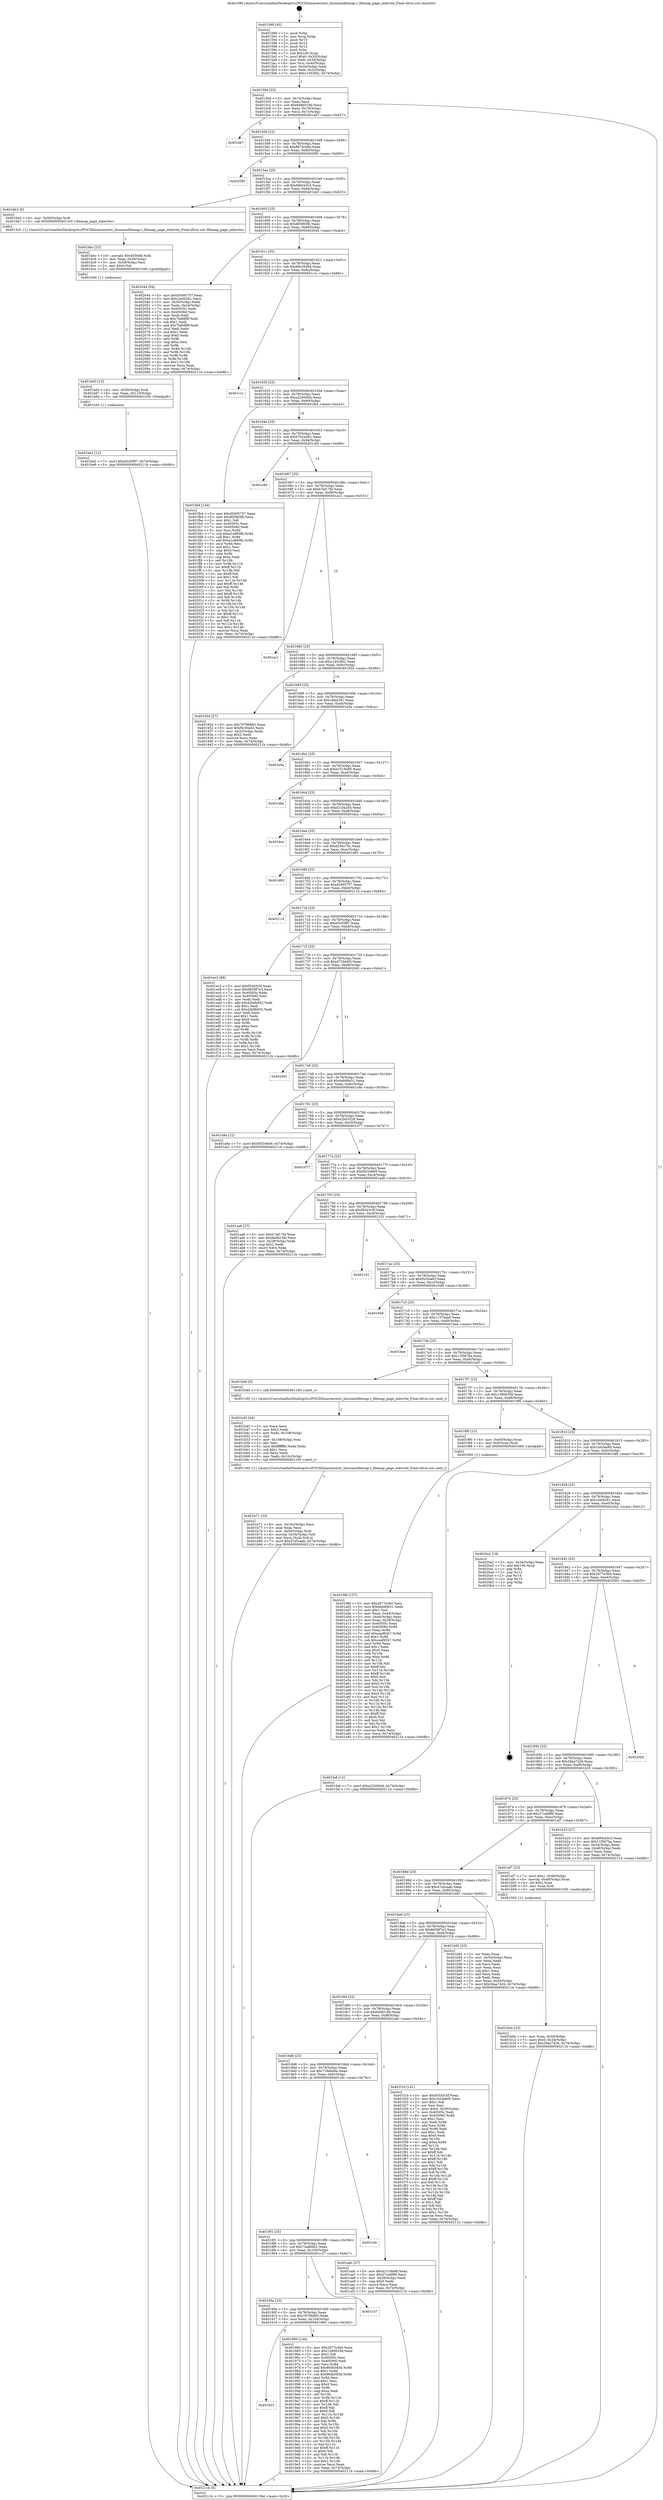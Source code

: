 digraph "0x401590" {
  label = "0x401590 (/mnt/c/Users/mathe/Desktop/tcc/POCII/binaries/extr_linuxmmfilemap.c_filemap_page_mkwrite_Final-ollvm.out::main(0))"
  labelloc = "t"
  node[shape=record]

  Entry [label="",width=0.3,height=0.3,shape=circle,fillcolor=black,style=filled]
  "0x4015bd" [label="{
     0x4015bd [23]\l
     | [instrs]\l
     &nbsp;&nbsp;0x4015bd \<+3\>: mov -0x74(%rbp),%eax\l
     &nbsp;&nbsp;0x4015c0 \<+2\>: mov %eax,%ecx\l
     &nbsp;&nbsp;0x4015c2 \<+6\>: sub $0x848b019d,%ecx\l
     &nbsp;&nbsp;0x4015c8 \<+3\>: mov %eax,-0x78(%rbp)\l
     &nbsp;&nbsp;0x4015cb \<+3\>: mov %ecx,-0x7c(%rbp)\l
     &nbsp;&nbsp;0x4015ce \<+6\>: je 0000000000401eb7 \<main+0x927\>\l
  }"]
  "0x401eb7" [label="{
     0x401eb7\l
  }", style=dashed]
  "0x4015d4" [label="{
     0x4015d4 [22]\l
     | [instrs]\l
     &nbsp;&nbsp;0x4015d4 \<+5\>: jmp 00000000004015d9 \<main+0x49\>\l
     &nbsp;&nbsp;0x4015d9 \<+3\>: mov -0x78(%rbp),%eax\l
     &nbsp;&nbsp;0x4015dc \<+5\>: sub $0x8674c06e,%eax\l
     &nbsp;&nbsp;0x4015e1 \<+3\>: mov %eax,-0x80(%rbp)\l
     &nbsp;&nbsp;0x4015e4 \<+6\>: je 00000000004020f0 \<main+0xb60\>\l
  }"]
  Exit [label="",width=0.3,height=0.3,shape=circle,fillcolor=black,style=filled,peripheries=2]
  "0x4020f0" [label="{
     0x4020f0\l
  }", style=dashed]
  "0x4015ea" [label="{
     0x4015ea [25]\l
     | [instrs]\l
     &nbsp;&nbsp;0x4015ea \<+5\>: jmp 00000000004015ef \<main+0x5f\>\l
     &nbsp;&nbsp;0x4015ef \<+3\>: mov -0x78(%rbp),%eax\l
     &nbsp;&nbsp;0x4015f2 \<+5\>: sub $0x890cb5c3,%eax\l
     &nbsp;&nbsp;0x4015f7 \<+6\>: mov %eax,-0x84(%rbp)\l
     &nbsp;&nbsp;0x4015fd \<+6\>: je 0000000000401bb3 \<main+0x623\>\l
  }"]
  "0x401be2" [label="{
     0x401be2 [12]\l
     | [instrs]\l
     &nbsp;&nbsp;0x401be2 \<+7\>: movl $0xd5cf3f97,-0x74(%rbp)\l
     &nbsp;&nbsp;0x401be9 \<+5\>: jmp 000000000040211b \<main+0xb8b\>\l
  }"]
  "0x401bb3" [label="{
     0x401bb3 [9]\l
     | [instrs]\l
     &nbsp;&nbsp;0x401bb3 \<+4\>: mov -0x50(%rbp),%rdi\l
     &nbsp;&nbsp;0x401bb7 \<+5\>: call 00000000004013c0 \<filemap_page_mkwrite\>\l
     | [calls]\l
     &nbsp;&nbsp;0x4013c0 \{1\} (/mnt/c/Users/mathe/Desktop/tcc/POCII/binaries/extr_linuxmmfilemap.c_filemap_page_mkwrite_Final-ollvm.out::filemap_page_mkwrite)\l
  }"]
  "0x401603" [label="{
     0x401603 [25]\l
     | [instrs]\l
     &nbsp;&nbsp;0x401603 \<+5\>: jmp 0000000000401608 \<main+0x78\>\l
     &nbsp;&nbsp;0x401608 \<+3\>: mov -0x78(%rbp),%eax\l
     &nbsp;&nbsp;0x40160b \<+5\>: sub $0x8f3983fb,%eax\l
     &nbsp;&nbsp;0x401610 \<+6\>: mov %eax,-0x88(%rbp)\l
     &nbsp;&nbsp;0x401616 \<+6\>: je 0000000000402044 \<main+0xab4\>\l
  }"]
  "0x401bd3" [label="{
     0x401bd3 [15]\l
     | [instrs]\l
     &nbsp;&nbsp;0x401bd3 \<+4\>: mov -0x50(%rbp),%rdi\l
     &nbsp;&nbsp;0x401bd7 \<+6\>: mov %eax,-0x110(%rbp)\l
     &nbsp;&nbsp;0x401bdd \<+5\>: call 0000000000401030 \<free@plt\>\l
     | [calls]\l
     &nbsp;&nbsp;0x401030 \{1\} (unknown)\l
  }"]
  "0x402044" [label="{
     0x402044 [94]\l
     | [instrs]\l
     &nbsp;&nbsp;0x402044 \<+5\>: mov $0xd5495757,%eax\l
     &nbsp;&nbsp;0x402049 \<+5\>: mov $0x1eef42b1,%ecx\l
     &nbsp;&nbsp;0x40204e \<+3\>: mov -0x30(%rbp),%edx\l
     &nbsp;&nbsp;0x402051 \<+3\>: mov %edx,-0x24(%rbp)\l
     &nbsp;&nbsp;0x402054 \<+7\>: mov 0x40505c,%edx\l
     &nbsp;&nbsp;0x40205b \<+7\>: mov 0x405060,%esi\l
     &nbsp;&nbsp;0x402062 \<+2\>: mov %edx,%edi\l
     &nbsp;&nbsp;0x402064 \<+6\>: sub $0x7fa9df9f,%edi\l
     &nbsp;&nbsp;0x40206a \<+3\>: sub $0x1,%edi\l
     &nbsp;&nbsp;0x40206d \<+6\>: add $0x7fa9df9f,%edi\l
     &nbsp;&nbsp;0x402073 \<+3\>: imul %edi,%edx\l
     &nbsp;&nbsp;0x402076 \<+3\>: and $0x1,%edx\l
     &nbsp;&nbsp;0x402079 \<+3\>: cmp $0x0,%edx\l
     &nbsp;&nbsp;0x40207c \<+4\>: sete %r8b\l
     &nbsp;&nbsp;0x402080 \<+3\>: cmp $0xa,%esi\l
     &nbsp;&nbsp;0x402083 \<+4\>: setl %r9b\l
     &nbsp;&nbsp;0x402087 \<+3\>: mov %r8b,%r10b\l
     &nbsp;&nbsp;0x40208a \<+3\>: and %r9b,%r10b\l
     &nbsp;&nbsp;0x40208d \<+3\>: xor %r9b,%r8b\l
     &nbsp;&nbsp;0x402090 \<+3\>: or %r8b,%r10b\l
     &nbsp;&nbsp;0x402093 \<+4\>: test $0x1,%r10b\l
     &nbsp;&nbsp;0x402097 \<+3\>: cmovne %ecx,%eax\l
     &nbsp;&nbsp;0x40209a \<+3\>: mov %eax,-0x74(%rbp)\l
     &nbsp;&nbsp;0x40209d \<+5\>: jmp 000000000040211b \<main+0xb8b\>\l
  }"]
  "0x40161c" [label="{
     0x40161c [25]\l
     | [instrs]\l
     &nbsp;&nbsp;0x40161c \<+5\>: jmp 0000000000401621 \<main+0x91\>\l
     &nbsp;&nbsp;0x401621 \<+3\>: mov -0x78(%rbp),%eax\l
     &nbsp;&nbsp;0x401624 \<+5\>: sub $0x99c39494,%eax\l
     &nbsp;&nbsp;0x401629 \<+6\>: mov %eax,-0x8c(%rbp)\l
     &nbsp;&nbsp;0x40162f \<+6\>: je 0000000000401c1c \<main+0x68c\>\l
  }"]
  "0x401bbc" [label="{
     0x401bbc [23]\l
     | [instrs]\l
     &nbsp;&nbsp;0x401bbc \<+10\>: movabs $0x4030d6,%rdi\l
     &nbsp;&nbsp;0x401bc6 \<+3\>: mov %eax,-0x58(%rbp)\l
     &nbsp;&nbsp;0x401bc9 \<+3\>: mov -0x58(%rbp),%esi\l
     &nbsp;&nbsp;0x401bcc \<+2\>: mov $0x0,%al\l
     &nbsp;&nbsp;0x401bce \<+5\>: call 0000000000401040 \<printf@plt\>\l
     | [calls]\l
     &nbsp;&nbsp;0x401040 \{1\} (unknown)\l
  }"]
  "0x401c1c" [label="{
     0x401c1c\l
  }", style=dashed]
  "0x401635" [label="{
     0x401635 [25]\l
     | [instrs]\l
     &nbsp;&nbsp;0x401635 \<+5\>: jmp 000000000040163a \<main+0xaa\>\l
     &nbsp;&nbsp;0x40163a \<+3\>: mov -0x78(%rbp),%eax\l
     &nbsp;&nbsp;0x40163d \<+5\>: sub $0xa22000d4,%eax\l
     &nbsp;&nbsp;0x401642 \<+6\>: mov %eax,-0x90(%rbp)\l
     &nbsp;&nbsp;0x401648 \<+6\>: je 0000000000401fb4 \<main+0xa24\>\l
  }"]
  "0x401b71" [label="{
     0x401b71 [33]\l
     | [instrs]\l
     &nbsp;&nbsp;0x401b71 \<+6\>: mov -0x10c(%rbp),%ecx\l
     &nbsp;&nbsp;0x401b77 \<+3\>: imul %eax,%ecx\l
     &nbsp;&nbsp;0x401b7a \<+4\>: mov -0x50(%rbp),%rdi\l
     &nbsp;&nbsp;0x401b7e \<+4\>: movslq -0x54(%rbp),%r8\l
     &nbsp;&nbsp;0x401b82 \<+4\>: mov %ecx,(%rdi,%r8,4)\l
     &nbsp;&nbsp;0x401b86 \<+7\>: movl $0x47a5caab,-0x74(%rbp)\l
     &nbsp;&nbsp;0x401b8d \<+5\>: jmp 000000000040211b \<main+0xb8b\>\l
  }"]
  "0x401fb4" [label="{
     0x401fb4 [144]\l
     | [instrs]\l
     &nbsp;&nbsp;0x401fb4 \<+5\>: mov $0xd5495757,%eax\l
     &nbsp;&nbsp;0x401fb9 \<+5\>: mov $0x8f3983fb,%ecx\l
     &nbsp;&nbsp;0x401fbe \<+2\>: mov $0x1,%dl\l
     &nbsp;&nbsp;0x401fc0 \<+7\>: mov 0x40505c,%esi\l
     &nbsp;&nbsp;0x401fc7 \<+7\>: mov 0x405060,%edi\l
     &nbsp;&nbsp;0x401fce \<+3\>: mov %esi,%r8d\l
     &nbsp;&nbsp;0x401fd1 \<+7\>: sub $0xa1e880fb,%r8d\l
     &nbsp;&nbsp;0x401fd8 \<+4\>: sub $0x1,%r8d\l
     &nbsp;&nbsp;0x401fdc \<+7\>: add $0xa1e880fb,%r8d\l
     &nbsp;&nbsp;0x401fe3 \<+4\>: imul %r8d,%esi\l
     &nbsp;&nbsp;0x401fe7 \<+3\>: and $0x1,%esi\l
     &nbsp;&nbsp;0x401fea \<+3\>: cmp $0x0,%esi\l
     &nbsp;&nbsp;0x401fed \<+4\>: sete %r9b\l
     &nbsp;&nbsp;0x401ff1 \<+3\>: cmp $0xa,%edi\l
     &nbsp;&nbsp;0x401ff4 \<+4\>: setl %r10b\l
     &nbsp;&nbsp;0x401ff8 \<+3\>: mov %r9b,%r11b\l
     &nbsp;&nbsp;0x401ffb \<+4\>: xor $0xff,%r11b\l
     &nbsp;&nbsp;0x401fff \<+3\>: mov %r10b,%bl\l
     &nbsp;&nbsp;0x402002 \<+3\>: xor $0xff,%bl\l
     &nbsp;&nbsp;0x402005 \<+3\>: xor $0x1,%dl\l
     &nbsp;&nbsp;0x402008 \<+3\>: mov %r11b,%r14b\l
     &nbsp;&nbsp;0x40200b \<+4\>: and $0xff,%r14b\l
     &nbsp;&nbsp;0x40200f \<+3\>: and %dl,%r9b\l
     &nbsp;&nbsp;0x402012 \<+3\>: mov %bl,%r15b\l
     &nbsp;&nbsp;0x402015 \<+4\>: and $0xff,%r15b\l
     &nbsp;&nbsp;0x402019 \<+3\>: and %dl,%r10b\l
     &nbsp;&nbsp;0x40201c \<+3\>: or %r9b,%r14b\l
     &nbsp;&nbsp;0x40201f \<+3\>: or %r10b,%r15b\l
     &nbsp;&nbsp;0x402022 \<+3\>: xor %r15b,%r14b\l
     &nbsp;&nbsp;0x402025 \<+3\>: or %bl,%r11b\l
     &nbsp;&nbsp;0x402028 \<+4\>: xor $0xff,%r11b\l
     &nbsp;&nbsp;0x40202c \<+3\>: or $0x1,%dl\l
     &nbsp;&nbsp;0x40202f \<+3\>: and %dl,%r11b\l
     &nbsp;&nbsp;0x402032 \<+3\>: or %r11b,%r14b\l
     &nbsp;&nbsp;0x402035 \<+4\>: test $0x1,%r14b\l
     &nbsp;&nbsp;0x402039 \<+3\>: cmovne %ecx,%eax\l
     &nbsp;&nbsp;0x40203c \<+3\>: mov %eax,-0x74(%rbp)\l
     &nbsp;&nbsp;0x40203f \<+5\>: jmp 000000000040211b \<main+0xb8b\>\l
  }"]
  "0x40164e" [label="{
     0x40164e [25]\l
     | [instrs]\l
     &nbsp;&nbsp;0x40164e \<+5\>: jmp 0000000000401653 \<main+0xc3\>\l
     &nbsp;&nbsp;0x401653 \<+3\>: mov -0x78(%rbp),%eax\l
     &nbsp;&nbsp;0x401656 \<+5\>: sub $0xb762a062,%eax\l
     &nbsp;&nbsp;0x40165b \<+6\>: mov %eax,-0x94(%rbp)\l
     &nbsp;&nbsp;0x401661 \<+6\>: je 0000000000401c84 \<main+0x6f4\>\l
  }"]
  "0x401b45" [label="{
     0x401b45 [44]\l
     | [instrs]\l
     &nbsp;&nbsp;0x401b45 \<+2\>: xor %ecx,%ecx\l
     &nbsp;&nbsp;0x401b47 \<+5\>: mov $0x2,%edx\l
     &nbsp;&nbsp;0x401b4c \<+6\>: mov %edx,-0x108(%rbp)\l
     &nbsp;&nbsp;0x401b52 \<+1\>: cltd\l
     &nbsp;&nbsp;0x401b53 \<+6\>: mov -0x108(%rbp),%esi\l
     &nbsp;&nbsp;0x401b59 \<+2\>: idiv %esi\l
     &nbsp;&nbsp;0x401b5b \<+6\>: imul $0xfffffffe,%edx,%edx\l
     &nbsp;&nbsp;0x401b61 \<+3\>: sub $0x1,%ecx\l
     &nbsp;&nbsp;0x401b64 \<+2\>: sub %ecx,%edx\l
     &nbsp;&nbsp;0x401b66 \<+6\>: mov %edx,-0x10c(%rbp)\l
     &nbsp;&nbsp;0x401b6c \<+5\>: call 0000000000401160 \<next_i\>\l
     | [calls]\l
     &nbsp;&nbsp;0x401160 \{1\} (/mnt/c/Users/mathe/Desktop/tcc/POCII/binaries/extr_linuxmmfilemap.c_filemap_page_mkwrite_Final-ollvm.out::next_i)\l
  }"]
  "0x401c84" [label="{
     0x401c84\l
  }", style=dashed]
  "0x401667" [label="{
     0x401667 [25]\l
     | [instrs]\l
     &nbsp;&nbsp;0x401667 \<+5\>: jmp 000000000040166c \<main+0xdc\>\l
     &nbsp;&nbsp;0x40166c \<+3\>: mov -0x78(%rbp),%eax\l
     &nbsp;&nbsp;0x40166f \<+5\>: sub $0xb7af17fd,%eax\l
     &nbsp;&nbsp;0x401674 \<+6\>: mov %eax,-0x98(%rbp)\l
     &nbsp;&nbsp;0x40167a \<+6\>: je 0000000000401ac1 \<main+0x531\>\l
  }"]
  "0x401b0e" [label="{
     0x401b0e [23]\l
     | [instrs]\l
     &nbsp;&nbsp;0x401b0e \<+4\>: mov %rax,-0x50(%rbp)\l
     &nbsp;&nbsp;0x401b12 \<+7\>: movl $0x0,-0x54(%rbp)\l
     &nbsp;&nbsp;0x401b19 \<+7\>: movl $0x28aa7426,-0x74(%rbp)\l
     &nbsp;&nbsp;0x401b20 \<+5\>: jmp 000000000040211b \<main+0xb8b\>\l
  }"]
  "0x401ac1" [label="{
     0x401ac1\l
  }", style=dashed]
  "0x401680" [label="{
     0x401680 [25]\l
     | [instrs]\l
     &nbsp;&nbsp;0x401680 \<+5\>: jmp 0000000000401685 \<main+0xf5\>\l
     &nbsp;&nbsp;0x401685 \<+3\>: mov -0x78(%rbp),%eax\l
     &nbsp;&nbsp;0x401688 \<+5\>: sub $0xc1453fd2,%eax\l
     &nbsp;&nbsp;0x40168d \<+6\>: mov %eax,-0x9c(%rbp)\l
     &nbsp;&nbsp;0x401693 \<+6\>: je 000000000040192d \<main+0x39d\>\l
  }"]
  "0x4019fd" [label="{
     0x4019fd [157]\l
     | [instrs]\l
     &nbsp;&nbsp;0x4019fd \<+5\>: mov $0x2877e3b0,%ecx\l
     &nbsp;&nbsp;0x401a02 \<+5\>: mov $0xdeb90e51,%edx\l
     &nbsp;&nbsp;0x401a07 \<+3\>: mov $0x1,%sil\l
     &nbsp;&nbsp;0x401a0a \<+3\>: mov %eax,-0x44(%rbp)\l
     &nbsp;&nbsp;0x401a0d \<+3\>: mov -0x44(%rbp),%eax\l
     &nbsp;&nbsp;0x401a10 \<+3\>: mov %eax,-0x28(%rbp)\l
     &nbsp;&nbsp;0x401a13 \<+7\>: mov 0x40505c,%eax\l
     &nbsp;&nbsp;0x401a1a \<+8\>: mov 0x405060,%r8d\l
     &nbsp;&nbsp;0x401a22 \<+3\>: mov %eax,%r9d\l
     &nbsp;&nbsp;0x401a25 \<+7\>: add $0xceaf92b7,%r9d\l
     &nbsp;&nbsp;0x401a2c \<+4\>: sub $0x1,%r9d\l
     &nbsp;&nbsp;0x401a30 \<+7\>: sub $0xceaf92b7,%r9d\l
     &nbsp;&nbsp;0x401a37 \<+4\>: imul %r9d,%eax\l
     &nbsp;&nbsp;0x401a3b \<+3\>: and $0x1,%eax\l
     &nbsp;&nbsp;0x401a3e \<+3\>: cmp $0x0,%eax\l
     &nbsp;&nbsp;0x401a41 \<+4\>: sete %r10b\l
     &nbsp;&nbsp;0x401a45 \<+4\>: cmp $0xa,%r8d\l
     &nbsp;&nbsp;0x401a49 \<+4\>: setl %r11b\l
     &nbsp;&nbsp;0x401a4d \<+3\>: mov %r10b,%bl\l
     &nbsp;&nbsp;0x401a50 \<+3\>: xor $0xff,%bl\l
     &nbsp;&nbsp;0x401a53 \<+3\>: mov %r11b,%r14b\l
     &nbsp;&nbsp;0x401a56 \<+4\>: xor $0xff,%r14b\l
     &nbsp;&nbsp;0x401a5a \<+4\>: xor $0x0,%sil\l
     &nbsp;&nbsp;0x401a5e \<+3\>: mov %bl,%r15b\l
     &nbsp;&nbsp;0x401a61 \<+4\>: and $0x0,%r15b\l
     &nbsp;&nbsp;0x401a65 \<+3\>: and %sil,%r10b\l
     &nbsp;&nbsp;0x401a68 \<+3\>: mov %r14b,%r12b\l
     &nbsp;&nbsp;0x401a6b \<+4\>: and $0x0,%r12b\l
     &nbsp;&nbsp;0x401a6f \<+3\>: and %sil,%r11b\l
     &nbsp;&nbsp;0x401a72 \<+3\>: or %r10b,%r15b\l
     &nbsp;&nbsp;0x401a75 \<+3\>: or %r11b,%r12b\l
     &nbsp;&nbsp;0x401a78 \<+3\>: xor %r12b,%r15b\l
     &nbsp;&nbsp;0x401a7b \<+3\>: or %r14b,%bl\l
     &nbsp;&nbsp;0x401a7e \<+3\>: xor $0xff,%bl\l
     &nbsp;&nbsp;0x401a81 \<+4\>: or $0x0,%sil\l
     &nbsp;&nbsp;0x401a85 \<+3\>: and %sil,%bl\l
     &nbsp;&nbsp;0x401a88 \<+3\>: or %bl,%r15b\l
     &nbsp;&nbsp;0x401a8b \<+4\>: test $0x1,%r15b\l
     &nbsp;&nbsp;0x401a8f \<+3\>: cmovne %edx,%ecx\l
     &nbsp;&nbsp;0x401a92 \<+3\>: mov %ecx,-0x74(%rbp)\l
     &nbsp;&nbsp;0x401a95 \<+5\>: jmp 000000000040211b \<main+0xb8b\>\l
  }"]
  "0x40192d" [label="{
     0x40192d [27]\l
     | [instrs]\l
     &nbsp;&nbsp;0x40192d \<+5\>: mov $0x7979b883,%eax\l
     &nbsp;&nbsp;0x401932 \<+5\>: mov $0xf5c50a63,%ecx\l
     &nbsp;&nbsp;0x401937 \<+3\>: mov -0x2c(%rbp),%edx\l
     &nbsp;&nbsp;0x40193a \<+3\>: cmp $0x2,%edx\l
     &nbsp;&nbsp;0x40193d \<+3\>: cmovne %ecx,%eax\l
     &nbsp;&nbsp;0x401940 \<+3\>: mov %eax,-0x74(%rbp)\l
     &nbsp;&nbsp;0x401943 \<+5\>: jmp 000000000040211b \<main+0xb8b\>\l
  }"]
  "0x401699" [label="{
     0x401699 [25]\l
     | [instrs]\l
     &nbsp;&nbsp;0x401699 \<+5\>: jmp 000000000040169e \<main+0x10e\>\l
     &nbsp;&nbsp;0x40169e \<+3\>: mov -0x78(%rbp),%eax\l
     &nbsp;&nbsp;0x4016a1 \<+5\>: sub $0xc4fe4281,%eax\l
     &nbsp;&nbsp;0x4016a6 \<+6\>: mov %eax,-0xa0(%rbp)\l
     &nbsp;&nbsp;0x4016ac \<+6\>: je 0000000000401e5a \<main+0x8ca\>\l
  }"]
  "0x40211b" [label="{
     0x40211b [5]\l
     | [instrs]\l
     &nbsp;&nbsp;0x40211b \<+5\>: jmp 00000000004015bd \<main+0x2d\>\l
  }"]
  "0x401590" [label="{
     0x401590 [45]\l
     | [instrs]\l
     &nbsp;&nbsp;0x401590 \<+1\>: push %rbp\l
     &nbsp;&nbsp;0x401591 \<+3\>: mov %rsp,%rbp\l
     &nbsp;&nbsp;0x401594 \<+2\>: push %r15\l
     &nbsp;&nbsp;0x401596 \<+2\>: push %r14\l
     &nbsp;&nbsp;0x401598 \<+2\>: push %r12\l
     &nbsp;&nbsp;0x40159a \<+1\>: push %rbx\l
     &nbsp;&nbsp;0x40159b \<+7\>: sub $0x100,%rsp\l
     &nbsp;&nbsp;0x4015a2 \<+7\>: movl $0x0,-0x30(%rbp)\l
     &nbsp;&nbsp;0x4015a9 \<+3\>: mov %edi,-0x34(%rbp)\l
     &nbsp;&nbsp;0x4015ac \<+4\>: mov %rsi,-0x40(%rbp)\l
     &nbsp;&nbsp;0x4015b0 \<+3\>: mov -0x34(%rbp),%edi\l
     &nbsp;&nbsp;0x4015b3 \<+3\>: mov %edi,-0x2c(%rbp)\l
     &nbsp;&nbsp;0x4015b6 \<+7\>: movl $0xc1453fd2,-0x74(%rbp)\l
  }"]
  "0x401923" [label="{
     0x401923\l
  }", style=dashed]
  "0x401e5a" [label="{
     0x401e5a\l
  }", style=dashed]
  "0x4016b2" [label="{
     0x4016b2 [25]\l
     | [instrs]\l
     &nbsp;&nbsp;0x4016b2 \<+5\>: jmp 00000000004016b7 \<main+0x127\>\l
     &nbsp;&nbsp;0x4016b7 \<+3\>: mov -0x78(%rbp),%eax\l
     &nbsp;&nbsp;0x4016ba \<+5\>: sub $0xd1518a99,%eax\l
     &nbsp;&nbsp;0x4016bf \<+6\>: mov %eax,-0xa4(%rbp)\l
     &nbsp;&nbsp;0x4016c5 \<+6\>: je 0000000000401dbe \<main+0x82e\>\l
  }"]
  "0x401960" [label="{
     0x401960 [144]\l
     | [instrs]\l
     &nbsp;&nbsp;0x401960 \<+5\>: mov $0x2877e3b0,%eax\l
     &nbsp;&nbsp;0x401965 \<+5\>: mov $0x13906358,%ecx\l
     &nbsp;&nbsp;0x40196a \<+2\>: mov $0x1,%dl\l
     &nbsp;&nbsp;0x40196c \<+7\>: mov 0x40505c,%esi\l
     &nbsp;&nbsp;0x401973 \<+7\>: mov 0x405060,%edi\l
     &nbsp;&nbsp;0x40197a \<+3\>: mov %esi,%r8d\l
     &nbsp;&nbsp;0x40197d \<+7\>: add $0x86db583b,%r8d\l
     &nbsp;&nbsp;0x401984 \<+4\>: sub $0x1,%r8d\l
     &nbsp;&nbsp;0x401988 \<+7\>: sub $0x86db583b,%r8d\l
     &nbsp;&nbsp;0x40198f \<+4\>: imul %r8d,%esi\l
     &nbsp;&nbsp;0x401993 \<+3\>: and $0x1,%esi\l
     &nbsp;&nbsp;0x401996 \<+3\>: cmp $0x0,%esi\l
     &nbsp;&nbsp;0x401999 \<+4\>: sete %r9b\l
     &nbsp;&nbsp;0x40199d \<+3\>: cmp $0xa,%edi\l
     &nbsp;&nbsp;0x4019a0 \<+4\>: setl %r10b\l
     &nbsp;&nbsp;0x4019a4 \<+3\>: mov %r9b,%r11b\l
     &nbsp;&nbsp;0x4019a7 \<+4\>: xor $0xff,%r11b\l
     &nbsp;&nbsp;0x4019ab \<+3\>: mov %r10b,%bl\l
     &nbsp;&nbsp;0x4019ae \<+3\>: xor $0xff,%bl\l
     &nbsp;&nbsp;0x4019b1 \<+3\>: xor $0x0,%dl\l
     &nbsp;&nbsp;0x4019b4 \<+3\>: mov %r11b,%r14b\l
     &nbsp;&nbsp;0x4019b7 \<+4\>: and $0x0,%r14b\l
     &nbsp;&nbsp;0x4019bb \<+3\>: and %dl,%r9b\l
     &nbsp;&nbsp;0x4019be \<+3\>: mov %bl,%r15b\l
     &nbsp;&nbsp;0x4019c1 \<+4\>: and $0x0,%r15b\l
     &nbsp;&nbsp;0x4019c5 \<+3\>: and %dl,%r10b\l
     &nbsp;&nbsp;0x4019c8 \<+3\>: or %r9b,%r14b\l
     &nbsp;&nbsp;0x4019cb \<+3\>: or %r10b,%r15b\l
     &nbsp;&nbsp;0x4019ce \<+3\>: xor %r15b,%r14b\l
     &nbsp;&nbsp;0x4019d1 \<+3\>: or %bl,%r11b\l
     &nbsp;&nbsp;0x4019d4 \<+4\>: xor $0xff,%r11b\l
     &nbsp;&nbsp;0x4019d8 \<+3\>: or $0x0,%dl\l
     &nbsp;&nbsp;0x4019db \<+3\>: and %dl,%r11b\l
     &nbsp;&nbsp;0x4019de \<+3\>: or %r11b,%r14b\l
     &nbsp;&nbsp;0x4019e1 \<+4\>: test $0x1,%r14b\l
     &nbsp;&nbsp;0x4019e5 \<+3\>: cmovne %ecx,%eax\l
     &nbsp;&nbsp;0x4019e8 \<+3\>: mov %eax,-0x74(%rbp)\l
     &nbsp;&nbsp;0x4019eb \<+5\>: jmp 000000000040211b \<main+0xb8b\>\l
  }"]
  "0x401dbe" [label="{
     0x401dbe\l
  }", style=dashed]
  "0x4016cb" [label="{
     0x4016cb [25]\l
     | [instrs]\l
     &nbsp;&nbsp;0x4016cb \<+5\>: jmp 00000000004016d0 \<main+0x140\>\l
     &nbsp;&nbsp;0x4016d0 \<+3\>: mov -0x78(%rbp),%eax\l
     &nbsp;&nbsp;0x4016d3 \<+5\>: sub $0xd1c3a2d4,%eax\l
     &nbsp;&nbsp;0x4016d8 \<+6\>: mov %eax,-0xa8(%rbp)\l
     &nbsp;&nbsp;0x4016de \<+6\>: je 0000000000401dca \<main+0x83a\>\l
  }"]
  "0x40190a" [label="{
     0x40190a [25]\l
     | [instrs]\l
     &nbsp;&nbsp;0x40190a \<+5\>: jmp 000000000040190f \<main+0x37f\>\l
     &nbsp;&nbsp;0x40190f \<+3\>: mov -0x78(%rbp),%eax\l
     &nbsp;&nbsp;0x401912 \<+5\>: sub $0x7979b883,%eax\l
     &nbsp;&nbsp;0x401917 \<+6\>: mov %eax,-0x104(%rbp)\l
     &nbsp;&nbsp;0x40191d \<+6\>: je 0000000000401960 \<main+0x3d0\>\l
  }"]
  "0x401dca" [label="{
     0x401dca\l
  }", style=dashed]
  "0x4016e4" [label="{
     0x4016e4 [25]\l
     | [instrs]\l
     &nbsp;&nbsp;0x4016e4 \<+5\>: jmp 00000000004016e9 \<main+0x159\>\l
     &nbsp;&nbsp;0x4016e9 \<+3\>: mov -0x78(%rbp),%eax\l
     &nbsp;&nbsp;0x4016ec \<+5\>: sub $0xd254c7bc,%eax\l
     &nbsp;&nbsp;0x4016f1 \<+6\>: mov %eax,-0xac(%rbp)\l
     &nbsp;&nbsp;0x4016f7 \<+6\>: je 0000000000401d83 \<main+0x7f3\>\l
  }"]
  "0x401c37" [label="{
     0x401c37\l
  }", style=dashed]
  "0x401d83" [label="{
     0x401d83\l
  }", style=dashed]
  "0x4016fd" [label="{
     0x4016fd [25]\l
     | [instrs]\l
     &nbsp;&nbsp;0x4016fd \<+5\>: jmp 0000000000401702 \<main+0x172\>\l
     &nbsp;&nbsp;0x401702 \<+3\>: mov -0x78(%rbp),%eax\l
     &nbsp;&nbsp;0x401705 \<+5\>: sub $0xd5495757,%eax\l
     &nbsp;&nbsp;0x40170a \<+6\>: mov %eax,-0xb0(%rbp)\l
     &nbsp;&nbsp;0x401710 \<+6\>: je 0000000000402114 \<main+0xb84\>\l
  }"]
  "0x4018f1" [label="{
     0x4018f1 [25]\l
     | [instrs]\l
     &nbsp;&nbsp;0x4018f1 \<+5\>: jmp 00000000004018f6 \<main+0x366\>\l
     &nbsp;&nbsp;0x4018f6 \<+3\>: mov -0x78(%rbp),%eax\l
     &nbsp;&nbsp;0x4018f9 \<+5\>: sub $0x73a88bb1,%eax\l
     &nbsp;&nbsp;0x4018fe \<+6\>: mov %eax,-0x100(%rbp)\l
     &nbsp;&nbsp;0x401904 \<+6\>: je 0000000000401c37 \<main+0x6a7\>\l
  }"]
  "0x402114" [label="{
     0x402114\l
  }", style=dashed]
  "0x401716" [label="{
     0x401716 [25]\l
     | [instrs]\l
     &nbsp;&nbsp;0x401716 \<+5\>: jmp 000000000040171b \<main+0x18b\>\l
     &nbsp;&nbsp;0x40171b \<+3\>: mov -0x78(%rbp),%eax\l
     &nbsp;&nbsp;0x40171e \<+5\>: sub $0xd5cf3f97,%eax\l
     &nbsp;&nbsp;0x401723 \<+6\>: mov %eax,-0xb4(%rbp)\l
     &nbsp;&nbsp;0x401729 \<+6\>: je 0000000000401ec3 \<main+0x933\>\l
  }"]
  "0x401cdc" [label="{
     0x401cdc\l
  }", style=dashed]
  "0x401ec3" [label="{
     0x401ec3 [88]\l
     | [instrs]\l
     &nbsp;&nbsp;0x401ec3 \<+5\>: mov $0xf55d3c5f,%eax\l
     &nbsp;&nbsp;0x401ec8 \<+5\>: mov $0x6658f7e3,%ecx\l
     &nbsp;&nbsp;0x401ecd \<+7\>: mov 0x40505c,%edx\l
     &nbsp;&nbsp;0x401ed4 \<+7\>: mov 0x405060,%esi\l
     &nbsp;&nbsp;0x401edb \<+2\>: mov %edx,%edi\l
     &nbsp;&nbsp;0x401edd \<+6\>: add $0x426db952,%edi\l
     &nbsp;&nbsp;0x401ee3 \<+3\>: sub $0x1,%edi\l
     &nbsp;&nbsp;0x401ee6 \<+6\>: sub $0x426db952,%edi\l
     &nbsp;&nbsp;0x401eec \<+3\>: imul %edi,%edx\l
     &nbsp;&nbsp;0x401eef \<+3\>: and $0x1,%edx\l
     &nbsp;&nbsp;0x401ef2 \<+3\>: cmp $0x0,%edx\l
     &nbsp;&nbsp;0x401ef5 \<+4\>: sete %r8b\l
     &nbsp;&nbsp;0x401ef9 \<+3\>: cmp $0xa,%esi\l
     &nbsp;&nbsp;0x401efc \<+4\>: setl %r9b\l
     &nbsp;&nbsp;0x401f00 \<+3\>: mov %r8b,%r10b\l
     &nbsp;&nbsp;0x401f03 \<+3\>: and %r9b,%r10b\l
     &nbsp;&nbsp;0x401f06 \<+3\>: xor %r9b,%r8b\l
     &nbsp;&nbsp;0x401f09 \<+3\>: or %r8b,%r10b\l
     &nbsp;&nbsp;0x401f0c \<+4\>: test $0x1,%r10b\l
     &nbsp;&nbsp;0x401f10 \<+3\>: cmovne %ecx,%eax\l
     &nbsp;&nbsp;0x401f13 \<+3\>: mov %eax,-0x74(%rbp)\l
     &nbsp;&nbsp;0x401f16 \<+5\>: jmp 000000000040211b \<main+0xb8b\>\l
  }"]
  "0x40172f" [label="{
     0x40172f [25]\l
     | [instrs]\l
     &nbsp;&nbsp;0x40172f \<+5\>: jmp 0000000000401734 \<main+0x1a4\>\l
     &nbsp;&nbsp;0x401734 \<+3\>: mov -0x78(%rbp),%eax\l
     &nbsp;&nbsp;0x401737 \<+5\>: sub $0xd733d4f3,%eax\l
     &nbsp;&nbsp;0x40173c \<+6\>: mov %eax,-0xb8(%rbp)\l
     &nbsp;&nbsp;0x401742 \<+6\>: je 00000000004020d1 \<main+0xb41\>\l
  }"]
  "0x4018d8" [label="{
     0x4018d8 [25]\l
     | [instrs]\l
     &nbsp;&nbsp;0x4018d8 \<+5\>: jmp 00000000004018dd \<main+0x34d\>\l
     &nbsp;&nbsp;0x4018dd \<+3\>: mov -0x78(%rbp),%eax\l
     &nbsp;&nbsp;0x4018e0 \<+5\>: sub $0x718e8a9a,%eax\l
     &nbsp;&nbsp;0x4018e5 \<+6\>: mov %eax,-0xfc(%rbp)\l
     &nbsp;&nbsp;0x4018eb \<+6\>: je 0000000000401cdc \<main+0x74c\>\l
  }"]
  "0x4020d1" [label="{
     0x4020d1\l
  }", style=dashed]
  "0x401748" [label="{
     0x401748 [25]\l
     | [instrs]\l
     &nbsp;&nbsp;0x401748 \<+5\>: jmp 000000000040174d \<main+0x1bd\>\l
     &nbsp;&nbsp;0x40174d \<+3\>: mov -0x78(%rbp),%eax\l
     &nbsp;&nbsp;0x401750 \<+5\>: sub $0xdeb90e51,%eax\l
     &nbsp;&nbsp;0x401755 \<+6\>: mov %eax,-0xbc(%rbp)\l
     &nbsp;&nbsp;0x40175b \<+6\>: je 0000000000401a9a \<main+0x50a\>\l
  }"]
  "0x401adc" [label="{
     0x401adc [27]\l
     | [instrs]\l
     &nbsp;&nbsp;0x401adc \<+5\>: mov $0xd1518a99,%eax\l
     &nbsp;&nbsp;0x401ae1 \<+5\>: mov $0x37ce9f99,%ecx\l
     &nbsp;&nbsp;0x401ae6 \<+3\>: mov -0x28(%rbp),%edx\l
     &nbsp;&nbsp;0x401ae9 \<+3\>: cmp $0x0,%edx\l
     &nbsp;&nbsp;0x401aec \<+3\>: cmove %ecx,%eax\l
     &nbsp;&nbsp;0x401aef \<+3\>: mov %eax,-0x74(%rbp)\l
     &nbsp;&nbsp;0x401af2 \<+5\>: jmp 000000000040211b \<main+0xb8b\>\l
  }"]
  "0x401a9a" [label="{
     0x401a9a [12]\l
     | [instrs]\l
     &nbsp;&nbsp;0x401a9a \<+7\>: movl $0xf50346e9,-0x74(%rbp)\l
     &nbsp;&nbsp;0x401aa1 \<+5\>: jmp 000000000040211b \<main+0xb8b\>\l
  }"]
  "0x401761" [label="{
     0x401761 [25]\l
     | [instrs]\l
     &nbsp;&nbsp;0x401761 \<+5\>: jmp 0000000000401766 \<main+0x1d6\>\l
     &nbsp;&nbsp;0x401766 \<+3\>: mov -0x78(%rbp),%eax\l
     &nbsp;&nbsp;0x401769 \<+5\>: sub $0xe2b03529,%eax\l
     &nbsp;&nbsp;0x40176e \<+6\>: mov %eax,-0xc0(%rbp)\l
     &nbsp;&nbsp;0x401774 \<+6\>: je 0000000000401d77 \<main+0x7e7\>\l
  }"]
  "0x4018bf" [label="{
     0x4018bf [25]\l
     | [instrs]\l
     &nbsp;&nbsp;0x4018bf \<+5\>: jmp 00000000004018c4 \<main+0x334\>\l
     &nbsp;&nbsp;0x4018c4 \<+3\>: mov -0x78(%rbp),%eax\l
     &nbsp;&nbsp;0x4018c7 \<+5\>: sub $0x6a0b14fe,%eax\l
     &nbsp;&nbsp;0x4018cc \<+6\>: mov %eax,-0xf8(%rbp)\l
     &nbsp;&nbsp;0x4018d2 \<+6\>: je 0000000000401adc \<main+0x54c\>\l
  }"]
  "0x401d77" [label="{
     0x401d77\l
  }", style=dashed]
  "0x40177a" [label="{
     0x40177a [25]\l
     | [instrs]\l
     &nbsp;&nbsp;0x40177a \<+5\>: jmp 000000000040177f \<main+0x1ef\>\l
     &nbsp;&nbsp;0x40177f \<+3\>: mov -0x78(%rbp),%eax\l
     &nbsp;&nbsp;0x401782 \<+5\>: sub $0xf50346e9,%eax\l
     &nbsp;&nbsp;0x401787 \<+6\>: mov %eax,-0xc4(%rbp)\l
     &nbsp;&nbsp;0x40178d \<+6\>: je 0000000000401aa6 \<main+0x516\>\l
  }"]
  "0x401f1b" [label="{
     0x401f1b [141]\l
     | [instrs]\l
     &nbsp;&nbsp;0x401f1b \<+5\>: mov $0xf55d3c5f,%eax\l
     &nbsp;&nbsp;0x401f20 \<+5\>: mov $0x1d43de95,%ecx\l
     &nbsp;&nbsp;0x401f25 \<+2\>: mov $0x1,%dl\l
     &nbsp;&nbsp;0x401f27 \<+2\>: xor %esi,%esi\l
     &nbsp;&nbsp;0x401f29 \<+7\>: movl $0x0,-0x30(%rbp)\l
     &nbsp;&nbsp;0x401f30 \<+7\>: mov 0x40505c,%edi\l
     &nbsp;&nbsp;0x401f37 \<+8\>: mov 0x405060,%r8d\l
     &nbsp;&nbsp;0x401f3f \<+3\>: sub $0x1,%esi\l
     &nbsp;&nbsp;0x401f42 \<+3\>: mov %edi,%r9d\l
     &nbsp;&nbsp;0x401f45 \<+3\>: add %esi,%r9d\l
     &nbsp;&nbsp;0x401f48 \<+4\>: imul %r9d,%edi\l
     &nbsp;&nbsp;0x401f4c \<+3\>: and $0x1,%edi\l
     &nbsp;&nbsp;0x401f4f \<+3\>: cmp $0x0,%edi\l
     &nbsp;&nbsp;0x401f52 \<+4\>: sete %r10b\l
     &nbsp;&nbsp;0x401f56 \<+4\>: cmp $0xa,%r8d\l
     &nbsp;&nbsp;0x401f5a \<+4\>: setl %r11b\l
     &nbsp;&nbsp;0x401f5e \<+3\>: mov %r10b,%bl\l
     &nbsp;&nbsp;0x401f61 \<+3\>: xor $0xff,%bl\l
     &nbsp;&nbsp;0x401f64 \<+3\>: mov %r11b,%r14b\l
     &nbsp;&nbsp;0x401f67 \<+4\>: xor $0xff,%r14b\l
     &nbsp;&nbsp;0x401f6b \<+3\>: xor $0x1,%dl\l
     &nbsp;&nbsp;0x401f6e \<+3\>: mov %bl,%r15b\l
     &nbsp;&nbsp;0x401f71 \<+4\>: and $0xff,%r15b\l
     &nbsp;&nbsp;0x401f75 \<+3\>: and %dl,%r10b\l
     &nbsp;&nbsp;0x401f78 \<+3\>: mov %r14b,%r12b\l
     &nbsp;&nbsp;0x401f7b \<+4\>: and $0xff,%r12b\l
     &nbsp;&nbsp;0x401f7f \<+3\>: and %dl,%r11b\l
     &nbsp;&nbsp;0x401f82 \<+3\>: or %r10b,%r15b\l
     &nbsp;&nbsp;0x401f85 \<+3\>: or %r11b,%r12b\l
     &nbsp;&nbsp;0x401f88 \<+3\>: xor %r12b,%r15b\l
     &nbsp;&nbsp;0x401f8b \<+3\>: or %r14b,%bl\l
     &nbsp;&nbsp;0x401f8e \<+3\>: xor $0xff,%bl\l
     &nbsp;&nbsp;0x401f91 \<+3\>: or $0x1,%dl\l
     &nbsp;&nbsp;0x401f94 \<+2\>: and %dl,%bl\l
     &nbsp;&nbsp;0x401f96 \<+3\>: or %bl,%r15b\l
     &nbsp;&nbsp;0x401f99 \<+4\>: test $0x1,%r15b\l
     &nbsp;&nbsp;0x401f9d \<+3\>: cmovne %ecx,%eax\l
     &nbsp;&nbsp;0x401fa0 \<+3\>: mov %eax,-0x74(%rbp)\l
     &nbsp;&nbsp;0x401fa3 \<+5\>: jmp 000000000040211b \<main+0xb8b\>\l
  }"]
  "0x401aa6" [label="{
     0x401aa6 [27]\l
     | [instrs]\l
     &nbsp;&nbsp;0x401aa6 \<+5\>: mov $0xb7af17fd,%eax\l
     &nbsp;&nbsp;0x401aab \<+5\>: mov $0x6a0b14fe,%ecx\l
     &nbsp;&nbsp;0x401ab0 \<+3\>: mov -0x28(%rbp),%edx\l
     &nbsp;&nbsp;0x401ab3 \<+3\>: cmp $0x1,%edx\l
     &nbsp;&nbsp;0x401ab6 \<+3\>: cmovl %ecx,%eax\l
     &nbsp;&nbsp;0x401ab9 \<+3\>: mov %eax,-0x74(%rbp)\l
     &nbsp;&nbsp;0x401abc \<+5\>: jmp 000000000040211b \<main+0xb8b\>\l
  }"]
  "0x401793" [label="{
     0x401793 [25]\l
     | [instrs]\l
     &nbsp;&nbsp;0x401793 \<+5\>: jmp 0000000000401798 \<main+0x208\>\l
     &nbsp;&nbsp;0x401798 \<+3\>: mov -0x78(%rbp),%eax\l
     &nbsp;&nbsp;0x40179b \<+5\>: sub $0xf55d3c5f,%eax\l
     &nbsp;&nbsp;0x4017a0 \<+6\>: mov %eax,-0xc8(%rbp)\l
     &nbsp;&nbsp;0x4017a6 \<+6\>: je 0000000000402101 \<main+0xb71\>\l
  }"]
  "0x4018a6" [label="{
     0x4018a6 [25]\l
     | [instrs]\l
     &nbsp;&nbsp;0x4018a6 \<+5\>: jmp 00000000004018ab \<main+0x31b\>\l
     &nbsp;&nbsp;0x4018ab \<+3\>: mov -0x78(%rbp),%eax\l
     &nbsp;&nbsp;0x4018ae \<+5\>: sub $0x6658f7e3,%eax\l
     &nbsp;&nbsp;0x4018b3 \<+6\>: mov %eax,-0xf4(%rbp)\l
     &nbsp;&nbsp;0x4018b9 \<+6\>: je 0000000000401f1b \<main+0x98b\>\l
  }"]
  "0x402101" [label="{
     0x402101\l
  }", style=dashed]
  "0x4017ac" [label="{
     0x4017ac [25]\l
     | [instrs]\l
     &nbsp;&nbsp;0x4017ac \<+5\>: jmp 00000000004017b1 \<main+0x221\>\l
     &nbsp;&nbsp;0x4017b1 \<+3\>: mov -0x78(%rbp),%eax\l
     &nbsp;&nbsp;0x4017b4 \<+5\>: sub $0xf5c50a63,%eax\l
     &nbsp;&nbsp;0x4017b9 \<+6\>: mov %eax,-0xcc(%rbp)\l
     &nbsp;&nbsp;0x4017bf \<+6\>: je 0000000000401948 \<main+0x3b8\>\l
  }"]
  "0x401b92" [label="{
     0x401b92 [33]\l
     | [instrs]\l
     &nbsp;&nbsp;0x401b92 \<+2\>: xor %eax,%eax\l
     &nbsp;&nbsp;0x401b94 \<+3\>: mov -0x54(%rbp),%ecx\l
     &nbsp;&nbsp;0x401b97 \<+2\>: mov %eax,%edx\l
     &nbsp;&nbsp;0x401b99 \<+2\>: sub %ecx,%edx\l
     &nbsp;&nbsp;0x401b9b \<+2\>: mov %eax,%ecx\l
     &nbsp;&nbsp;0x401b9d \<+3\>: sub $0x1,%ecx\l
     &nbsp;&nbsp;0x401ba0 \<+2\>: add %ecx,%edx\l
     &nbsp;&nbsp;0x401ba2 \<+2\>: sub %edx,%eax\l
     &nbsp;&nbsp;0x401ba4 \<+3\>: mov %eax,-0x54(%rbp)\l
     &nbsp;&nbsp;0x401ba7 \<+7\>: movl $0x28aa7426,-0x74(%rbp)\l
     &nbsp;&nbsp;0x401bae \<+5\>: jmp 000000000040211b \<main+0xb8b\>\l
  }"]
  "0x401948" [label="{
     0x401948\l
  }", style=dashed]
  "0x4017c5" [label="{
     0x4017c5 [25]\l
     | [instrs]\l
     &nbsp;&nbsp;0x4017c5 \<+5\>: jmp 00000000004017ca \<main+0x23a\>\l
     &nbsp;&nbsp;0x4017ca \<+3\>: mov -0x78(%rbp),%eax\l
     &nbsp;&nbsp;0x4017cd \<+5\>: sub $0x11376aa9,%eax\l
     &nbsp;&nbsp;0x4017d2 \<+6\>: mov %eax,-0xd0(%rbp)\l
     &nbsp;&nbsp;0x4017d8 \<+6\>: je 0000000000401bee \<main+0x65e\>\l
  }"]
  "0x40188d" [label="{
     0x40188d [25]\l
     | [instrs]\l
     &nbsp;&nbsp;0x40188d \<+5\>: jmp 0000000000401892 \<main+0x302\>\l
     &nbsp;&nbsp;0x401892 \<+3\>: mov -0x78(%rbp),%eax\l
     &nbsp;&nbsp;0x401895 \<+5\>: sub $0x47a5caab,%eax\l
     &nbsp;&nbsp;0x40189a \<+6\>: mov %eax,-0xf0(%rbp)\l
     &nbsp;&nbsp;0x4018a0 \<+6\>: je 0000000000401b92 \<main+0x602\>\l
  }"]
  "0x401bee" [label="{
     0x401bee\l
  }", style=dashed]
  "0x4017de" [label="{
     0x4017de [25]\l
     | [instrs]\l
     &nbsp;&nbsp;0x4017de \<+5\>: jmp 00000000004017e3 \<main+0x253\>\l
     &nbsp;&nbsp;0x4017e3 \<+3\>: mov -0x78(%rbp),%eax\l
     &nbsp;&nbsp;0x4017e6 \<+5\>: sub $0x11f567ba,%eax\l
     &nbsp;&nbsp;0x4017eb \<+6\>: mov %eax,-0xd4(%rbp)\l
     &nbsp;&nbsp;0x4017f1 \<+6\>: je 0000000000401b40 \<main+0x5b0\>\l
  }"]
  "0x401af7" [label="{
     0x401af7 [23]\l
     | [instrs]\l
     &nbsp;&nbsp;0x401af7 \<+7\>: movl $0x1,-0x48(%rbp)\l
     &nbsp;&nbsp;0x401afe \<+4\>: movslq -0x48(%rbp),%rax\l
     &nbsp;&nbsp;0x401b02 \<+4\>: shl $0x2,%rax\l
     &nbsp;&nbsp;0x401b06 \<+3\>: mov %rax,%rdi\l
     &nbsp;&nbsp;0x401b09 \<+5\>: call 0000000000401050 \<malloc@plt\>\l
     | [calls]\l
     &nbsp;&nbsp;0x401050 \{1\} (unknown)\l
  }"]
  "0x401b40" [label="{
     0x401b40 [5]\l
     | [instrs]\l
     &nbsp;&nbsp;0x401b40 \<+5\>: call 0000000000401160 \<next_i\>\l
     | [calls]\l
     &nbsp;&nbsp;0x401160 \{1\} (/mnt/c/Users/mathe/Desktop/tcc/POCII/binaries/extr_linuxmmfilemap.c_filemap_page_mkwrite_Final-ollvm.out::next_i)\l
  }"]
  "0x4017f7" [label="{
     0x4017f7 [25]\l
     | [instrs]\l
     &nbsp;&nbsp;0x4017f7 \<+5\>: jmp 00000000004017fc \<main+0x26c\>\l
     &nbsp;&nbsp;0x4017fc \<+3\>: mov -0x78(%rbp),%eax\l
     &nbsp;&nbsp;0x4017ff \<+5\>: sub $0x13906358,%eax\l
     &nbsp;&nbsp;0x401804 \<+6\>: mov %eax,-0xd8(%rbp)\l
     &nbsp;&nbsp;0x40180a \<+6\>: je 00000000004019f0 \<main+0x460\>\l
  }"]
  "0x401874" [label="{
     0x401874 [25]\l
     | [instrs]\l
     &nbsp;&nbsp;0x401874 \<+5\>: jmp 0000000000401879 \<main+0x2e9\>\l
     &nbsp;&nbsp;0x401879 \<+3\>: mov -0x78(%rbp),%eax\l
     &nbsp;&nbsp;0x40187c \<+5\>: sub $0x37ce9f99,%eax\l
     &nbsp;&nbsp;0x401881 \<+6\>: mov %eax,-0xec(%rbp)\l
     &nbsp;&nbsp;0x401887 \<+6\>: je 0000000000401af7 \<main+0x567\>\l
  }"]
  "0x4019f0" [label="{
     0x4019f0 [13]\l
     | [instrs]\l
     &nbsp;&nbsp;0x4019f0 \<+4\>: mov -0x40(%rbp),%rax\l
     &nbsp;&nbsp;0x4019f4 \<+4\>: mov 0x8(%rax),%rdi\l
     &nbsp;&nbsp;0x4019f8 \<+5\>: call 0000000000401060 \<atoi@plt\>\l
     | [calls]\l
     &nbsp;&nbsp;0x401060 \{1\} (unknown)\l
  }"]
  "0x401810" [label="{
     0x401810 [25]\l
     | [instrs]\l
     &nbsp;&nbsp;0x401810 \<+5\>: jmp 0000000000401815 \<main+0x285\>\l
     &nbsp;&nbsp;0x401815 \<+3\>: mov -0x78(%rbp),%eax\l
     &nbsp;&nbsp;0x401818 \<+5\>: sub $0x1d43de95,%eax\l
     &nbsp;&nbsp;0x40181d \<+6\>: mov %eax,-0xdc(%rbp)\l
     &nbsp;&nbsp;0x401823 \<+6\>: je 0000000000401fa8 \<main+0xa18\>\l
  }"]
  "0x401b25" [label="{
     0x401b25 [27]\l
     | [instrs]\l
     &nbsp;&nbsp;0x401b25 \<+5\>: mov $0x890cb5c3,%eax\l
     &nbsp;&nbsp;0x401b2a \<+5\>: mov $0x11f567ba,%ecx\l
     &nbsp;&nbsp;0x401b2f \<+3\>: mov -0x54(%rbp),%edx\l
     &nbsp;&nbsp;0x401b32 \<+3\>: cmp -0x48(%rbp),%edx\l
     &nbsp;&nbsp;0x401b35 \<+3\>: cmovl %ecx,%eax\l
     &nbsp;&nbsp;0x401b38 \<+3\>: mov %eax,-0x74(%rbp)\l
     &nbsp;&nbsp;0x401b3b \<+5\>: jmp 000000000040211b \<main+0xb8b\>\l
  }"]
  "0x401fa8" [label="{
     0x401fa8 [12]\l
     | [instrs]\l
     &nbsp;&nbsp;0x401fa8 \<+7\>: movl $0xa22000d4,-0x74(%rbp)\l
     &nbsp;&nbsp;0x401faf \<+5\>: jmp 000000000040211b \<main+0xb8b\>\l
  }"]
  "0x401829" [label="{
     0x401829 [25]\l
     | [instrs]\l
     &nbsp;&nbsp;0x401829 \<+5\>: jmp 000000000040182e \<main+0x29e\>\l
     &nbsp;&nbsp;0x40182e \<+3\>: mov -0x78(%rbp),%eax\l
     &nbsp;&nbsp;0x401831 \<+5\>: sub $0x1eef42b1,%eax\l
     &nbsp;&nbsp;0x401836 \<+6\>: mov %eax,-0xe0(%rbp)\l
     &nbsp;&nbsp;0x40183c \<+6\>: je 00000000004020a2 \<main+0xb12\>\l
  }"]
  "0x40185b" [label="{
     0x40185b [25]\l
     | [instrs]\l
     &nbsp;&nbsp;0x40185b \<+5\>: jmp 0000000000401860 \<main+0x2d0\>\l
     &nbsp;&nbsp;0x401860 \<+3\>: mov -0x78(%rbp),%eax\l
     &nbsp;&nbsp;0x401863 \<+5\>: sub $0x28aa7426,%eax\l
     &nbsp;&nbsp;0x401868 \<+6\>: mov %eax,-0xe8(%rbp)\l
     &nbsp;&nbsp;0x40186e \<+6\>: je 0000000000401b25 \<main+0x595\>\l
  }"]
  "0x4020a2" [label="{
     0x4020a2 [19]\l
     | [instrs]\l
     &nbsp;&nbsp;0x4020a2 \<+3\>: mov -0x24(%rbp),%eax\l
     &nbsp;&nbsp;0x4020a5 \<+7\>: add $0x100,%rsp\l
     &nbsp;&nbsp;0x4020ac \<+1\>: pop %rbx\l
     &nbsp;&nbsp;0x4020ad \<+2\>: pop %r12\l
     &nbsp;&nbsp;0x4020af \<+2\>: pop %r14\l
     &nbsp;&nbsp;0x4020b1 \<+2\>: pop %r15\l
     &nbsp;&nbsp;0x4020b3 \<+1\>: pop %rbp\l
     &nbsp;&nbsp;0x4020b4 \<+1\>: ret\l
  }"]
  "0x401842" [label="{
     0x401842 [25]\l
     | [instrs]\l
     &nbsp;&nbsp;0x401842 \<+5\>: jmp 0000000000401847 \<main+0x2b7\>\l
     &nbsp;&nbsp;0x401847 \<+3\>: mov -0x78(%rbp),%eax\l
     &nbsp;&nbsp;0x40184a \<+5\>: sub $0x2877e3b0,%eax\l
     &nbsp;&nbsp;0x40184f \<+6\>: mov %eax,-0xe4(%rbp)\l
     &nbsp;&nbsp;0x401855 \<+6\>: je 00000000004020b5 \<main+0xb25\>\l
  }"]
  "0x4020b5" [label="{
     0x4020b5\l
  }", style=dashed]
  Entry -> "0x401590" [label=" 1"]
  "0x4015bd" -> "0x401eb7" [label=" 0"]
  "0x4015bd" -> "0x4015d4" [label=" 18"]
  "0x4020a2" -> Exit [label=" 1"]
  "0x4015d4" -> "0x4020f0" [label=" 0"]
  "0x4015d4" -> "0x4015ea" [label=" 18"]
  "0x402044" -> "0x40211b" [label=" 1"]
  "0x4015ea" -> "0x401bb3" [label=" 1"]
  "0x4015ea" -> "0x401603" [label=" 17"]
  "0x401fb4" -> "0x40211b" [label=" 1"]
  "0x401603" -> "0x402044" [label=" 1"]
  "0x401603" -> "0x40161c" [label=" 16"]
  "0x401fa8" -> "0x40211b" [label=" 1"]
  "0x40161c" -> "0x401c1c" [label=" 0"]
  "0x40161c" -> "0x401635" [label=" 16"]
  "0x401f1b" -> "0x40211b" [label=" 1"]
  "0x401635" -> "0x401fb4" [label=" 1"]
  "0x401635" -> "0x40164e" [label=" 15"]
  "0x401ec3" -> "0x40211b" [label=" 1"]
  "0x40164e" -> "0x401c84" [label=" 0"]
  "0x40164e" -> "0x401667" [label=" 15"]
  "0x401be2" -> "0x40211b" [label=" 1"]
  "0x401667" -> "0x401ac1" [label=" 0"]
  "0x401667" -> "0x401680" [label=" 15"]
  "0x401bd3" -> "0x401be2" [label=" 1"]
  "0x401680" -> "0x40192d" [label=" 1"]
  "0x401680" -> "0x401699" [label=" 14"]
  "0x40192d" -> "0x40211b" [label=" 1"]
  "0x401590" -> "0x4015bd" [label=" 1"]
  "0x40211b" -> "0x4015bd" [label=" 17"]
  "0x401bbc" -> "0x401bd3" [label=" 1"]
  "0x401699" -> "0x401e5a" [label=" 0"]
  "0x401699" -> "0x4016b2" [label=" 14"]
  "0x401bb3" -> "0x401bbc" [label=" 1"]
  "0x4016b2" -> "0x401dbe" [label=" 0"]
  "0x4016b2" -> "0x4016cb" [label=" 14"]
  "0x401b92" -> "0x40211b" [label=" 1"]
  "0x4016cb" -> "0x401dca" [label=" 0"]
  "0x4016cb" -> "0x4016e4" [label=" 14"]
  "0x401b45" -> "0x401b71" [label=" 1"]
  "0x4016e4" -> "0x401d83" [label=" 0"]
  "0x4016e4" -> "0x4016fd" [label=" 14"]
  "0x401b40" -> "0x401b45" [label=" 1"]
  "0x4016fd" -> "0x402114" [label=" 0"]
  "0x4016fd" -> "0x401716" [label=" 14"]
  "0x401b0e" -> "0x40211b" [label=" 1"]
  "0x401716" -> "0x401ec3" [label=" 1"]
  "0x401716" -> "0x40172f" [label=" 13"]
  "0x401af7" -> "0x401b0e" [label=" 1"]
  "0x40172f" -> "0x4020d1" [label=" 0"]
  "0x40172f" -> "0x401748" [label=" 13"]
  "0x401aa6" -> "0x40211b" [label=" 1"]
  "0x401748" -> "0x401a9a" [label=" 1"]
  "0x401748" -> "0x401761" [label=" 12"]
  "0x401a9a" -> "0x40211b" [label=" 1"]
  "0x401761" -> "0x401d77" [label=" 0"]
  "0x401761" -> "0x40177a" [label=" 12"]
  "0x4019f0" -> "0x4019fd" [label=" 1"]
  "0x40177a" -> "0x401aa6" [label=" 1"]
  "0x40177a" -> "0x401793" [label=" 11"]
  "0x401960" -> "0x40211b" [label=" 1"]
  "0x401793" -> "0x402101" [label=" 0"]
  "0x401793" -> "0x4017ac" [label=" 11"]
  "0x40190a" -> "0x401960" [label=" 1"]
  "0x4017ac" -> "0x401948" [label=" 0"]
  "0x4017ac" -> "0x4017c5" [label=" 11"]
  "0x401b71" -> "0x40211b" [label=" 1"]
  "0x4017c5" -> "0x401bee" [label=" 0"]
  "0x4017c5" -> "0x4017de" [label=" 11"]
  "0x4018f1" -> "0x401c37" [label=" 0"]
  "0x4017de" -> "0x401b40" [label=" 1"]
  "0x4017de" -> "0x4017f7" [label=" 10"]
  "0x401b25" -> "0x40211b" [label=" 2"]
  "0x4017f7" -> "0x4019f0" [label=" 1"]
  "0x4017f7" -> "0x401810" [label=" 9"]
  "0x4018d8" -> "0x401cdc" [label=" 0"]
  "0x401810" -> "0x401fa8" [label=" 1"]
  "0x401810" -> "0x401829" [label=" 8"]
  "0x401adc" -> "0x40211b" [label=" 1"]
  "0x401829" -> "0x4020a2" [label=" 1"]
  "0x401829" -> "0x401842" [label=" 7"]
  "0x4018bf" -> "0x401adc" [label=" 1"]
  "0x401842" -> "0x4020b5" [label=" 0"]
  "0x401842" -> "0x40185b" [label=" 7"]
  "0x4018bf" -> "0x4018d8" [label=" 1"]
  "0x40185b" -> "0x401b25" [label=" 2"]
  "0x40185b" -> "0x401874" [label=" 5"]
  "0x4018d8" -> "0x4018f1" [label=" 1"]
  "0x401874" -> "0x401af7" [label=" 1"]
  "0x401874" -> "0x40188d" [label=" 4"]
  "0x4018f1" -> "0x40190a" [label=" 1"]
  "0x40188d" -> "0x401b92" [label=" 1"]
  "0x40188d" -> "0x4018a6" [label=" 3"]
  "0x40190a" -> "0x401923" [label=" 0"]
  "0x4018a6" -> "0x401f1b" [label=" 1"]
  "0x4018a6" -> "0x4018bf" [label=" 2"]
  "0x4019fd" -> "0x40211b" [label=" 1"]
}
